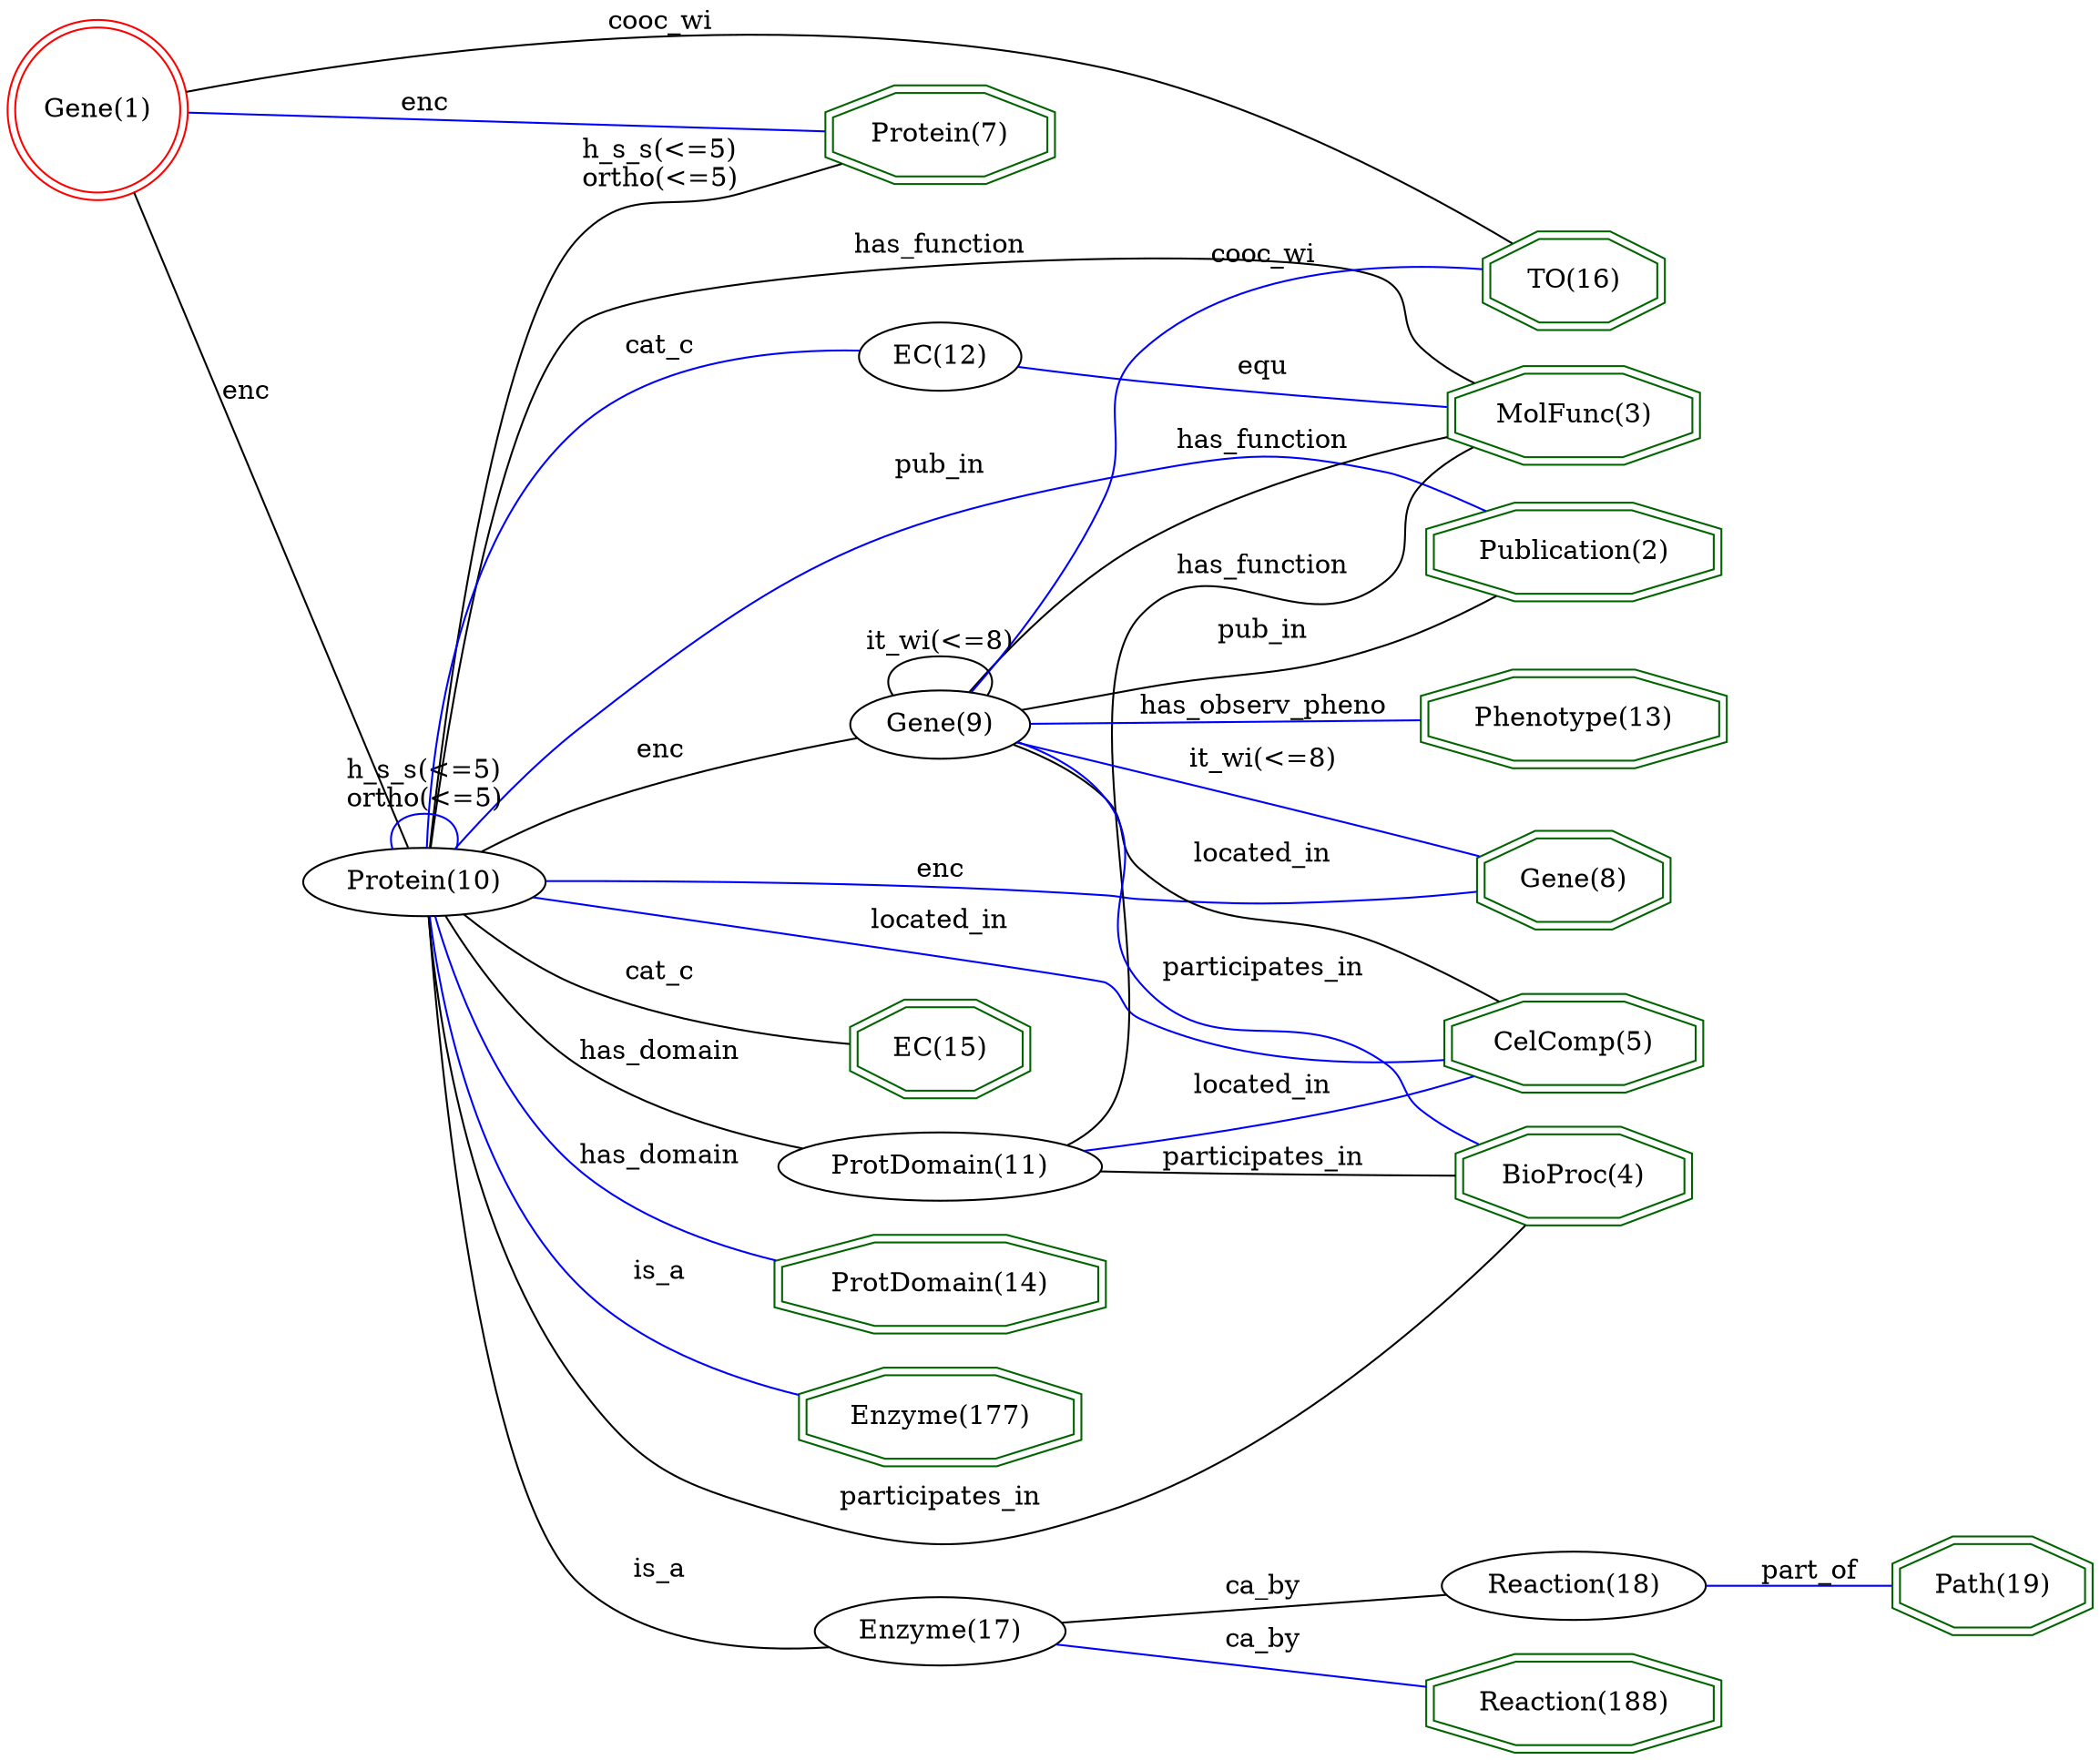 digraph {
	graph [_draw_="c 9 -#fffffe00 C 7 -#ffffff P 4 0 0 0 897 956.53 897 956.53 0 ",
		bb="0,0,956.53,897",
		dpi=96,
		rankdir=LR,
		xdotversion=1.7
	];
	node [label="\N"];
	"Publication(2)"	[_draw_="c 7 -#006400 p 8 778.61 109.54 778.61 124.46 739.8 135 684.92 135 646.11 124.46 646.11 109.54 684.92 99 739.8 99 c 7 -#006400 p \
8 782.62 106.49 782.62 127.51 740.34 139 684.38 139 642.1 127.51 642.1 106.49 684.38 95 740.34 95 ",
		_ldraw_="F 14 11 -Times-Roman c 7 -#000000 T 712.36 113.3 0 78 14 -Publication(2) ",
		color=darkgreen,
		height=0.61111,
		pos="712.36,117",
		shape=doubleoctagon,
		width=1.948];
	"Phenotype(13)"	[_draw_="c 7 -#006400 p 8 779.93 222.54 779.93 237.46 740.35 248 684.37 248 644.79 237.46 644.79 222.54 684.37 212 740.35 212 c 7 -#006400 \
p 8 783.93 219.47 783.93 240.53 740.87 252 683.85 252 640.79 240.53 640.79 219.47 683.85 208 740.87 208 ",
		_ldraw_="F 14 11 -Times-Roman c 7 -#000000 T 712.36 226.3 0 80 13 -Phenotype(13) ",
		color=darkgreen,
		height=0.61111,
		pos="712.36,230",
		shape=doubleoctagon,
		width=1.9871];
	"Path(19)"	[_draw_="c 7 -#006400 p 8 952.37 809.54 952.37 824.46 926.5 835 889.93 835 864.06 824.46 864.06 809.54 889.93 799 926.5 799 c 7 -#006400 \
p 8 956.36 806.85 956.36 827.15 927.28 839 889.15 839 860.07 827.15 860.07 806.85 889.15 795 927.28 795 ",
		_ldraw_="F 14 11 -Times-Roman c 7 -#000000 T 908.21 813.3 0 47 8 -Path(19) ",
		color=darkgreen,
		height=0.61111,
		pos="908.21,817",
		shape=doubleoctagon,
		width=1.3422];
	"MolFunc(3)"	[_draw_="c 7 -#006400 p 8 770.65 544.54 770.65 559.46 736.5 570 688.22 570 654.07 559.46 654.07 544.54 688.22 534 736.5 534 c 7 -#006400 \
p 8 774.64 541.59 774.64 562.41 737.1 574 687.61 574 650.08 562.41 650.08 541.59 687.61 530 737.1 530 ",
		_ldraw_="F 14 11 -Times-Roman c 7 -#000000 T 712.36 548.3 0 67 10 -MolFunc(3) ",
		color=darkgreen,
		height=0.61111,
		pos="712.36,552",
		shape=doubleoctagon,
		width=1.7331];
	"CelComp(5)"	[_draw_="c 7 -#006400 p 8 771.97 374.54 771.97 389.46 737.05 400 687.67 400 652.75 389.46 652.75 374.54 687.67 364 737.05 364 c 7 -#006400 \
p 8 775.95 371.57 775.95 392.43 737.64 404 687.08 404 648.77 392.43 648.77 371.57 687.08 360 737.64 360 ",
		_ldraw_="F 14 11 -Times-Roman c 7 -#000000 T 712.36 378.3 0 69 10 -CelComp(5) ",
		color=darkgreen,
		height=0.61111,
		pos="712.36,382",
		shape=doubleoctagon,
		width=1.7721];
	"BioProc(4)"	[_draw_="c 7 -#006400 p 8 766.69 284.54 766.69 299.46 734.86 310 689.86 310 658.03 299.46 658.03 284.54 689.86 274 734.86 274 c 7 -#006400 \
p 8 770.7 281.66 770.7 302.34 735.51 314 689.21 314 654.02 302.34 654.02 281.66 689.21 270 735.51 270 ",
		_ldraw_="F 14 11 -Times-Roman c 7 -#000000 T 712.36 288.3 0 61 10 -BioProc(4) ",
		color=darkgreen,
		height=0.61111,
		pos="712.36,292",
		shape=doubleoctagon,
		width=1.6158];
	"Reaction(188)"	[_draw_="c 7 -#006400 p 8 778.61 867.54 778.61 882.46 739.8 893 684.92 893 646.11 882.46 646.11 867.54 684.92 857 739.8 857 c 7 -#006400 \
p 8 782.62 864.49 782.62 885.51 740.34 897 684.38 897 642.1 885.51 642.1 864.49 684.38 853 740.34 853 ",
		_ldraw_="F 14 11 -Times-Roman c 7 -#000000 T 712.36 871.3 0 78 13 -Reaction(188) ",
		color=darkgreen,
		height=0.61111,
		pos="712.36,875",
		shape=doubleoctagon,
		width=1.948];
	"EC(15)"	[_draw_="c 7 -#006400 p 8 464.56 785.54 464.56 800.46 441.53 811 408.98 811 385.95 800.46 385.95 785.54 408.98 775 441.53 775 c 7 -#006400 \
p 8 468.55 782.97 468.55 803.03 442.4 815 408.11 815 381.96 803.03 381.96 782.97 408.11 771 442.4 771 ",
		_ldraw_="F 14 11 -Times-Roman c 7 -#000000 T 425.25 789.3 0 40 6 -EC(15) ",
		color=darkgreen,
		height=0.61111,
		pos="425.25,793",
		shape=doubleoctagon,
		width=1.2054];
	"TO(16)"	[_draw_="c 7 -#006400 p 8 752.55 14.54 752.55 29.46 729.01 40 695.71 40 672.17 29.46 672.17 14.54 695.71 4 729.01 4 c 7 -#006400 p 8 756.56 \
11.96 756.56 32.04 729.87 44 694.85 44 668.16 32.04 668.16 11.96 694.85 0 729.87 0 ",
		_ldraw_="F 14 11 -Times-Roman c 7 -#000000 T 712.36 18.3 0 41 6 -TO(16) ",
		color=darkgreen,
		height=0.61111,
		pos="712.36,22",
		shape=doubleoctagon,
		width=1.225];
	"Gene(8)"	[_draw_="c 7 -#006400 p 8 755.19 443.54 755.19 458.46 730.1 469 694.62 469 669.53 458.46 669.53 443.54 694.62 433 730.1 433 c 7 -#006400 \
p 8 759.19 440.88 759.19 461.12 730.91 473 693.81 473 665.53 461.12 665.53 440.88 693.81 429 730.91 429 ",
		_ldraw_="F 14 11 -Times-Roman c 7 -#000000 T 712.36 447.3 0 45 7 -Gene(8) ",
		color=darkgreen,
		height=0.61111,
		pos="712.36,451",
		shape=doubleoctagon,
		width=1.3031];
	"Protein(7)"	[_draw_="c 7 -#006400 p 8 475.15 55.54 475.15 70.46 445.92 81 404.58 81 375.35 70.46 375.35 55.54 404.58 45 445.92 45 c 7 -#006400 p 8 479.15 \
52.73 479.15 73.27 446.62 85 403.89 85 371.36 73.27 371.36 52.73 403.89 41 446.62 41 ",
		_ldraw_="F 14 11 -Times-Roman c 7 -#000000 T 425.25 59.3 0 55 10 -Protein(7) ",
		color=darkgreen,
		height=0.61111,
		pos="425.25,63",
		shape=doubleoctagon,
		width=1.4986];
	"ProtDomain(14)"	[_draw_="c 7 -#006400 p 8 499.89 723.54 499.89 738.46 456.17 749 394.34 749 350.62 738.46 350.62 723.54 394.34 713 456.17 713 c 7 -#006400 \
p 8 503.89 720.39 503.89 741.61 456.65 753 393.86 753 346.61 741.61 346.61 720.39 393.86 709 456.65 709 ",
		_ldraw_="F 14 11 -Times-Roman c 7 -#000000 T 425.25 727.3 0 90 14 -ProtDomain(14) ",
		color=darkgreen,
		height=0.61111,
		pos="425.25,731",
		shape=doubleoctagon,
		width=2.1825];
	"Enzyme(177)"	[_draw_="c 7 -#006400 p 8 489.29 661.54 489.29 676.46 451.78 687 398.73 687 361.22 676.46 361.22 661.54 398.73 651 451.78 651 c 7 -#006400 \
p 8 493.29 658.51 493.29 679.49 452.33 691 398.18 691 357.22 679.49 357.22 658.51 398.18 647 452.33 647 ",
		_ldraw_="F 14 11 -Times-Roman c 7 -#000000 T 425.25 665.3 0 75 11 -Enzyme(177) ",
		color=darkgreen,
		height=0.61111,
		pos="425.25,669",
		shape=doubleoctagon,
		width=1.8894];
	"Gene(1)"	[_draw_="c 7 -#ff0000 e 43.65 51 39.78 39.78 c 7 -#ff0000 e 43.65 51 43.79 43.79 ",
		_ldraw_="F 14 11 -Times-Roman c 7 -#000000 T 43.65 47.3 0 45 7 -Gene(1) ",
		color=red,
		height=1.2124,
		pos="43.646,51",
		shape=doublecircle,
		width=1.2124];
	"Gene(1)" -> "TO(16)"	[_draw_="c 7 -#000000 B 7 87.64 47.82 146.19 43.59 254.31 36.17 346.68 32 462.79 26.76 599.81 23.89 668.12 22.69 ",
		_ldraw_="F 14 11 -Times-Roman c 7 -#000000 T 295.18 40.8 0 46 7 -cooc_wi ",
		arrowhead=none,
		color=black,
		label=cooc_wi,
		lp="295.18,44.5",
		pos="87.635,47.815 146.19,43.587 254.31,36.171 346.68,32 462.79,26.758 599.81,23.893 668.12,22.691"];
	"Gene(1)" -> "Protein(7)"	[_draw_="c 7 -#0000ff B 4 87.45 52.35 157.26 54.56 295.41 58.93 371.28 61.33 ",
		_ldraw_="F 14 11 -Times-Roman c 7 -#000000 T 192.99 61.8 0 19 3 -enc ",
		arrowhead=none,
		color=blue,
		label=enc,
		lp="192.99,65.5",
		pos="87.454,52.353 157.26,54.56 295.41,58.927 371.28,61.326"];
	"Protein(10)"	[_draw_="c 7 -#000000 e 192.99 479 50.89 18 ",
		_ldraw_="F 14 11 -Times-Roman c 7 -#000000 T 192.99 475.3 0 62 11 -Protein(10) ",
		height=0.5,
		pos="192.99,479",
		width=1.4082];
	"Gene(1)" -> "Protein(10)"	[_draw_="c 7 -#000000 B 4 58.77 92.04 90.03 182.84 164.02 397.75 185.83 461.12 ",
		_ldraw_="F 14 11 -Times-Roman c 7 -#000000 T 114.79 281.8 0 19 3 -enc ",
		arrowhead=none,
		color=black,
		label=enc,
		lp="114.79,285.5",
		pos="58.774,92.038 90.035,182.84 164.02,397.75 185.83,461.12"];
	"Reaction(18)"	[_draw_="c 7 -#000000 e 712.36 817 56.59 18 ",
		_ldraw_="F 14 11 -Times-Roman c 7 -#000000 T 712.36 813.3 0 71 12 -Reaction(18) ",
		height=0.5,
		pos="712.36,817",
		width=1.5707];
	"Reaction(18)" -> "Path(19)"	[_draw_="c 7 -#0000ff B 4 768.91 817 797.66 817 832.4 817 859.87 817 ",
		_ldraw_="F 14 11 -Times-Roman c 7 -#000000 T 821.89 820.8 0 40 7 -part_of ",
		arrowhead=none,
		color=blue,
		label=part_of,
		lp="821.89,824.5",
		pos="768.91,817 797.66,817 832.4,817 859.87,817"];
	"ProtDomain(11)"	[_draw_="c 7 -#000000 e 425.25 389 68.79 18 ",
		_ldraw_="F 14 11 -Times-Roman c 7 -#000000 T 425.25 385.3 0 90 14 -ProtDomain(11) ",
		height=0.5,
		pos="425.25,389",
		width=1.9137];
	"ProtDomain(11)" -> "MolFunc(3)"	[_draw_="c 7 -#000000 B 10 469.47 402.81 482.14 408.76 494.95 416.95 503.82 428 524.21 453.38 499.09 475.7 521.82 499 539.72 517.34 601.72 \
532.38 649.99 541.7 ",
		_ldraw_="F 14 11 -Times-Roman c 7 -#000000 T 572.32 539.8 0 70 12 -has_function ",
		arrowhead=none,
		color=black,
		label=has_function,
		lp="572.32,543.5",
		pos="469.47,402.81 482.14,408.76 494.95,416.95 503.82,428 524.21,453.38 499.09,475.7 521.82,499 539.72,517.34 601.72,532.38 649.99,541.7"];
	"ProtDomain(11)" -> "CelComp(5)"	[_draw_="c 7 -#0000ff B 7 492.04 384.37 502.01 383.81 512.19 383.33 521.82 383 564.08 381.56 611.67 381.32 648.59 381.43 ",
		_ldraw_="F 14 11 -Times-Roman c 7 -#000000 T 572.32 386.8 0 57 10 -located_in ",
		arrowhead=none,
		color=blue,
		label=located_in,
		lp="572.32,390.5",
		pos="492.04,384.37 502.01,383.81 512.19,383.33 521.82,383 564.08,381.56 611.67,381.32 648.59,381.43"];
	"ProtDomain(11)" -> "BioProc(4)"	[_draw_="c 7 -#000000 B 4 468.02 374.79 521.38 356.64 613.31 325.36 667.61 306.88 ",
		_ldraw_="F 14 11 -Times-Roman c 7 -#000000 T 572.32 358.8 0 80 15 -participates_in ",
		arrowhead=none,
		color=black,
		label=participates_in,
		lp="572.32,362.5",
		pos="468.02,374.79 521.38,356.64 613.31,325.36 667.61,306.88"];
	"Enzyme(17)"	[_draw_="c 7 -#000000 e 425.25 851 54.69 18 ",
		_ldraw_="F 14 11 -Times-Roman c 7 -#000000 T 425.25 847.3 0 68 10 -Enzyme(17) ",
		height=0.5,
		pos="425.25,851",
		width=1.5165];
	"Enzyme(17)" -> "Reaction(188)"	[_draw_="c 7 -#0000ff B 4 478.22 855.37 524.15 859.24 591.52 864.91 642.04 869.16 ",
		_ldraw_="F 14 11 -Times-Roman c 7 -#000000 T 572.32 870.8 0 33 5 -ca_by ",
		arrowhead=none,
		color=blue,
		label=ca_by,
		lp="572.32,874.5",
		pos="478.22,855.37 524.15,859.24 591.52,864.91 642.04,869.16"];
	"Enzyme(17)" -> "Reaction(18)"	[_draw_="c 7 -#000000 B 4 476.9 844.96 528.26 838.84 607.38 829.4 659.26 823.21 ",
		_ldraw_="F 14 11 -Times-Roman c 7 -#000000 T 572.32 842.8 0 33 5 -ca_by ",
		arrowhead=none,
		color=black,
		label=ca_by,
		lp="572.32,846.5",
		pos="476.9,844.96 528.26,838.84 607.38,829.4 659.26,823.21"];
	"Protein(10)" -> "Publication(2)"	[_draw_="c 7 -#0000ff B 13 196.01 460.77 201.21 420.24 217.81 320.72 261.68 251 288.83 207.86 303.05 200.35 346.68 174 454.53 108.88 496.94 \
105.03 622.82 110 628.99 110.24 635.39 110.58 641.8 110.98 ",
		_ldraw_="F 14 11 -Times-Roman c 7 -#000000 T 425.25 177.8 0 38 6 -pub_in ",
		arrowhead=none,
		color=blue,
		label=pub_in,
		lp="425.25,181.5",
		pos="196.01,460.77 201.21,420.24 217.81,320.72 261.68,251 288.83,207.86 303.05,200.35 346.68,174 454.53,108.88 496.94,105.03 622.82,110 \
628.99,110.24 635.39,110.58 641.8,110.98"];
	"Protein(10)" -> "MolFunc(3)"	[_draw_="c 7 -#000000 B 13 204.09 496.92 215.64 515.81 236.28 545.13 261.68 562 294.48 583.79 307.71 581.39 346.68 587 468.18 604.5 502.16 \
604.5 622.82 582 638.62 579.05 655.44 573.9 670.13 568.69 ",
		_ldraw_="F 14 11 -Times-Roman c 7 -#000000 T 425.25 602.8 0 70 12 -has_function ",
		arrowhead=none,
		color=black,
		label=has_function,
		lp="425.25,606.5",
		pos="204.09,496.92 215.64,515.81 236.28,545.13 261.68,562 294.48,583.79 307.71,581.39 346.68,587 468.18,604.5 502.16,604.5 622.82,582 \
638.62,579.05 655.44,573.9 670.13,568.69"];
	"Protein(10)" -> "CelComp(5)"	[_draw_="c 7 -#0000ff B 13 240.01 471.97 270.27 467.52 310.77 461.9 346.68 458 407.88 451.36 566.2 460.15 622.82 436 632.67 431.8 632.05 \
426.14 640.82 420 651.08 412.82 662.85 406 673.79 400.16 ",
		_ldraw_="F 14 11 -Times-Roman c 7 -#000000 T 425.25 461.8 0 57 10 -located_in ",
		arrowhead=none,
		color=blue,
		label=located_in,
		lp="425.25,465.5",
		pos="240.01,471.97 270.27,467.52 310.77,461.9 346.68,458 407.88,451.36 566.2,460.15 622.82,436 632.67,431.8 632.05,426.14 640.82,420 \
651.08,412.82 662.85,406 673.79,400.16"];
	"Protein(10)" -> "BioProc(4)"	[_draw_="c 7 -#000000 B 13 198.72 460.87 212.2 413.59 255.85 287.24 346.68 245 458.15 193.16 516.71 166.94 622.82 229 636.91 237.24 628.73 \
250.04 640.82 261 648.16 267.65 657.15 273.04 666.22 277.35 ",
		_ldraw_="F 14 11 -Times-Roman c 7 -#000000 T 425.25 248.8 0 80 15 -participates_in ",
		arrowhead=none,
		color=black,
		label=participates_in,
		lp="425.25,252.5",
		pos="198.72,460.87 212.2,413.59 255.85,287.24 346.68,245 458.15,193.16 516.71,166.94 622.82,229 636.91,237.24 628.73,250.04 640.82,261 \
648.16,267.65 657.15,273.04 666.22,277.35"];
	"Protein(10)" -> "EC(15)"	[_draw_="c 7 -#000000 B 7 193.47 497.33 193.2 543.16 198.83 664.01 261.68 733 292.78 767.14 345.04 781.91 381.89 788.26 ",
		_ldraw_="F 14 11 -Times-Roman c 7 -#000000 T 295.18 777.8 0 29 5 -cat_c ",
		arrowhead=none,
		color=black,
		label=cat_c,
		lp="295.18,781.5",
		pos="193.47,497.33 193.2,543.16 198.83,664.01 261.68,733 292.78,767.14 345.04,781.91 381.89,788.26"];
	"Protein(10)" -> "Gene(8)"	[_draw_="c 7 -#0000ff B 13 242.81 475.33 306.45 472.67 419.55 475.32 503.82 518 514.2 523.26 511.14 532.4 521.82 537 563.06 554.74 581.23 \
553.88 622.82 537 624.97 536.13 664.65 497.16 690.15 471.98 ",
		_ldraw_="F 14 11 -Times-Roman c 7 -#000000 T 425.25 521.8 0 19 3 -enc ",
		arrowhead=none,
		color=blue,
		label=enc,
		lp="425.25,525.5",
		pos="242.81,475.33 306.45,472.67 419.55,475.32 503.82,518 514.2,523.26 511.14,532.4 521.82,537 563.06,554.74 581.23,553.88 622.82,537 \
624.97,536.13 664.65,497.16 690.15,471.98"];
	"Protein(10)" -> "Protein(7)"	[_draw_="c 7 -#000000 B 7 194.37 460.96 196.24 390.89 206.75 138.01 261.68 85 277 70.22 329.87 65.2 371.21 63.58 ",
		_ldraw_="F 14 11 -Times-Roman c 7 -#000000 T 295.18 103.8 0 64 10 -h_s_s(<=5) F 14 11 -Times-Roman c 7 -#000000 T 295.18 88.8 0 61 10 -ortho(<=\
5) ",
		arrowhead=none,
		color=black,
		label="h_s_s(<=5)\northo(<=5)",
		lp="295.18,100",
		pos="194.37,460.96 196.24,390.89 206.75,138.01 261.68,85 277,70.217 329.87,65.197 371.21,63.579"];
	"Protein(10)" -> "ProtDomain(14)"	[_draw_="c 7 -#0000ff B 7 194.92 497.2 197.89 535.95 210.27 627.23 261.68 678 284.39 700.42 316.7 713.36 346.53 720.82 ",
		_ldraw_="F 14 11 -Times-Roman c 7 -#000000 T 295.18 717.8 0 67 10 -has_domain ",
		arrowhead=none,
		color=blue,
		label=has_domain,
		lp="295.18,721.5",
		pos="194.92,497.2 197.89,535.95 210.27,627.23 261.68,678 284.39,700.42 316.7,713.36 346.53,720.82"];
	"Protein(10)" -> "Enzyme(177)"	[_draw_="c 7 -#0000ff B 7 197 497.2 203.21 528.77 220.46 593.58 261.68 628 288.16 650.11 324.96 660.53 356.85 665.35 ",
		_ldraw_="F 14 11 -Times-Roman c 7 -#000000 T 295.18 662.8 0 22 4 -is_a ",
		arrowhead=none,
		color=blue,
		label=is_a,
		lp="295.18,666.5",
		pos="197,497.2 203.21,528.77 220.46,593.58 261.68,628 288.16,650.11 324.96,660.53 356.85,665.35"];
	"Protein(10)" -> "ProtDomain(11)"	[_draw_="c 7 -#000000 B 7 209.22 461.81 221.93 448.58 241.21 430.92 261.68 421 291.84 406.38 328.22 398.44 358.91 394.13 ",
		_ldraw_="F 14 11 -Times-Roman c 7 -#000000 T 295.18 424.8 0 67 10 -has_domain ",
		arrowhead=none,
		color=black,
		label=has_domain,
		lp="295.18,428.5",
		pos="209.22,461.81 221.93,448.58 241.21,430.92 261.68,421 291.84,406.38 328.22,398.44 358.91,394.13"];
	"Protein(10)" -> "Enzyme(17)"	[_draw_="c 7 -#000000 B 7 195.61 497.1 201.32 557.05 222.3 747.8 261.68 793 289.64 825.08 336.6 839.42 372.88 845.83 ",
		_ldraw_="F 14 11 -Times-Roman c 7 -#000000 T 295.18 837.8 0 22 4 -is_a ",
		arrowhead=none,
		color=black,
		label=is_a,
		lp="295.18,841.5",
		pos="195.61,497.1 201.32,557.05 222.3,747.8 261.68,793 289.64,825.08 336.6,839.42 372.88,845.83"];
	"Protein(10)" -> "Protein(10)"	[_draw_="c 7 -#0000ff B 7 179.06 496.41 176.46 506.09 181.11 515 192.99 515 204.87 515 209.51 506.09 206.91 496.41 ",
		_ldraw_="F 14 11 -Times-Roman c 7 -#000000 T 192.99 533.8 0 64 10 -h_s_s(<=5) F 14 11 -Times-Roman c 7 -#000000 T 192.99 518.8 0 61 10 -ortho(<=\
5) ",
		arrowhead=none,
		color=blue,
		label="h_s_s(<=5)\northo(<=5)",
		lp="192.99,530",
		pos="179.06,496.41 176.46,506.09 181.11,515 192.99,515 204.87,515 209.51,506.09 206.91,496.41"];
	"EC(12)"	[_draw_="c 7 -#000000 e 425.25 560 36.29 18 ",
		_ldraw_="F 14 11 -Times-Roman c 7 -#000000 T 425.25 556.3 0 40 6 -EC(12) ",
		height=0.5,
		pos="425.25,560",
		width=1.011];
	"Protein(10)" -> "EC(12)"	[_draw_="c 7 -#0000ff B 7 214.85 495.33 227.71 504.67 244.9 515.9 261.68 523 303.94 540.87 356.19 550.79 389.86 555.76 ",
		_ldraw_="F 14 11 -Times-Roman c 7 -#000000 T 295.18 546.8 0 29 5 -cat_c ",
		arrowhead=none,
		color=blue,
		label=cat_c,
		lp="295.18,550.5",
		pos="214.85,495.33 227.71,504.67 244.9,515.9 261.68,523 303.94,540.87 356.19,550.79 389.86,555.76"];
	"Gene(9)"	[_draw_="c 7 -#000000 e 425.25 287 39.79 18 ",
		_ldraw_="F 14 11 -Times-Roman c 7 -#000000 T 425.25 283.3 0 45 7 -Gene(9) ",
		height=0.5,
		pos="425.25,287",
		width=1.1013];
	"Protein(10)" -> "Gene(9)"	[_draw_="c 7 -#000000 B 7 202.97 461.12 214.36 439.79 235.67 404.01 261.68 380 302.19 342.62 360.32 313.97 394.99 298.88 ",
		_ldraw_="F 14 11 -Times-Roman c 7 -#000000 T 295.18 383.8 0 19 3 -enc ",
		arrowhead=none,
		color=black,
		label=enc,
		lp="295.18,387.5",
		pos="202.97,461.12 214.36,439.79 235.67,404.01 261.68,380 302.19,342.62 360.32,313.97 394.99,298.88"];
	"EC(12)" -> "MolFunc(3)"	[_draw_="c 7 -#0000ff B 7 461.8 561.78 501.19 563.42 566.6 565.17 622.82 562 631.63 561.5 640.9 560.73 650 559.84 ",
		_ldraw_="F 14 11 -Times-Roman c 7 -#000000 T 572.32 566.8 0 20 3 -equ ",
		arrowhead=none,
		color=blue,
		label=equ,
		lp="572.32,570.5",
		pos="461.8,561.78 501.19,563.42 566.6,565.17 622.82,562 631.63,561.5 640.9,560.73 650,559.84"];
	"Gene(9)" -> "Publication(2)"	[_draw_="c 7 -#000000 B 7 444.93 271.13 463.68 255.58 493.75 231.71 521.82 214 570.91 183.04 631.08 153.57 670.27 135.41 ",
		_ldraw_="F 14 11 -Times-Roman c 7 -#000000 T 572.32 217.8 0 38 6 -pub_in ",
		arrowhead=none,
		color=black,
		label=pub_in,
		lp="572.32,221.5",
		pos="444.93,271.13 463.68,255.58 493.75,231.71 521.82,214 570.91,183.04 631.08,153.57 670.27,135.41"];
	"Gene(9)" -> "Phenotype(13)"	[_draw_="c 7 -#0000ff B 7 452.28 273.54 471.09 264.45 497.38 253.06 521.82 247 560.47 237.42 604.72 233.1 640.75 231.2 ",
		_ldraw_="F 14 11 -Times-Roman c 7 -#000000 T 572.32 250.8 0 101 16 -has_observ_pheno ",
		arrowhead=none,
		color=blue,
		label=has_observ_pheno,
		lp="572.32,254.5",
		pos="452.28,273.54 471.09,264.45 497.38,253.06 521.82,247 560.47,237.42 604.72,233.1 640.75,231.2"];
	"Gene(9)" -> "MolFunc(3)"	[_draw_="c 7 -#000000 B 13 447.96 301.92 465.88 315.45 490.46 337.07 503.82 362 524.74 401.03 490.73 428.47 521.82 460 553.96 492.58 581.41 \
460.55 622.82 480 648.65 492.13 673.43 513.39 690.18 529.68 ",
		_ldraw_="F 14 11 -Times-Roman c 7 -#000000 T 572.32 483.8 0 70 12 -has_function ",
		arrowhead=none,
		color=black,
		label=has_function,
		lp="572.32,487.5",
		pos="447.96,301.92 465.88,315.45 490.46,337.07 503.82,362 524.74,401.03 490.73,428.47 521.82,460 553.96,492.58 581.41,460.55 622.82,480 \
648.65,492.13 673.43,513.39 690.18,529.68"];
	"Gene(9)" -> "CelComp(5)"	[_draw_="c 7 -#000000 B 10 464.59 284.11 505.54 282.54 571.48 284.44 622.82 307 632.62 311.31 632.72 316.01 640.82 323 655.33 335.51 671.74 \
349.26 685.07 360.33 ",
		_ldraw_="F 14 11 -Times-Roman c 7 -#000000 T 572.32 310.8 0 57 10 -located_in ",
		arrowhead=none,
		color=black,
		label=located_in,
		lp="572.32,314.5",
		pos="464.59,284.11 505.54,282.54 571.48,284.44 622.82,307 632.62,311.31 632.72,316.01 640.82,323 655.33,335.51 671.74,349.26 685.07,360.33"];
	"Gene(9)" -> "BioProc(4)"	[_draw_="c 7 -#0000ff B 10 460.99 278.85 479.02 275.02 501.48 270.9 521.82 269 566.52 264.83 578.3 263.31 622.82 269 636.84 270.79 651.82 \
274.12 665.39 277.69 ",
		_ldraw_="F 14 11 -Times-Roman c 7 -#000000 T 572.32 272.8 0 80 15 -participates_in ",
		arrowhead=none,
		color=blue,
		label=participates_in,
		lp="572.32,276.5",
		pos="460.99,278.85 479.02,275.02 501.48,270.9 521.82,269 566.52,264.83 578.3,263.31 622.82,269 636.84,270.79 651.82,274.12 665.39,277.69"];
	"Gene(9)" -> "TO(16)"	[_draw_="c 7 -#0000ff B 10 448.68 272.17 466.29 259.35 490.07 239.26 503.82 216 521.06 186.87 502.09 169.5 521.82 142 560.54 88.05 631.76 \
52.74 675.01 35.16 ",
		_ldraw_="F 14 11 -Times-Roman c 7 -#000000 T 572.32 145.8 0 46 7 -cooc_wi ",
		arrowhead=none,
		color=blue,
		label=cooc_wi,
		lp="572.32,149.5",
		pos="448.68,272.17 466.29,259.35 490.07,239.26 503.82,216 521.06,186.87 502.09,169.5 521.82,142 560.54,88.052 631.76,52.735 675.01,35.162"];
	"Gene(9)" -> "Gene(8)"	[_draw_="c 7 -#0000ff B 10 445.92 302.71 462.79 316.91 486.98 339.04 503.82 362 514.41 376.42 508.03 386.61 521.82 398 562.67 431.71 623.54 \
444.03 665.21 448.5 ",
		_ldraw_="F 14 11 -Times-Roman c 7 -#000000 T 572.32 444.8 0 61 10 -it_wi(<=8) ",
		arrowhead=none,
		color=blue,
		label="it_wi(<=8)",
		lp="572.32,448.5",
		pos="445.92,302.71 462.79,316.91 486.98,339.04 503.82,362 514.41,376.42 508.03,386.61 521.82,398 562.67,431.71 623.54,444.03 665.21,448.5"];
	"Gene(9)" -> "Gene(9)"	[_draw_="c 7 -#000000 B 7 403.26 302.17 396.59 312.66 403.93 323 425.25 323 446.58 323 453.91 312.66 447.25 302.17 ",
		_ldraw_="F 14 11 -Times-Roman c 7 -#000000 T 425.25 326.8 0 61 10 -it_wi(<=8) ",
		arrowhead=none,
		color=black,
		label="it_wi(<=8)",
		lp="425.25,330.5",
		pos="403.26,302.17 396.59,312.66 403.93,323 425.25,323 446.58,323 453.91,312.66 447.25,302.17"];
}
